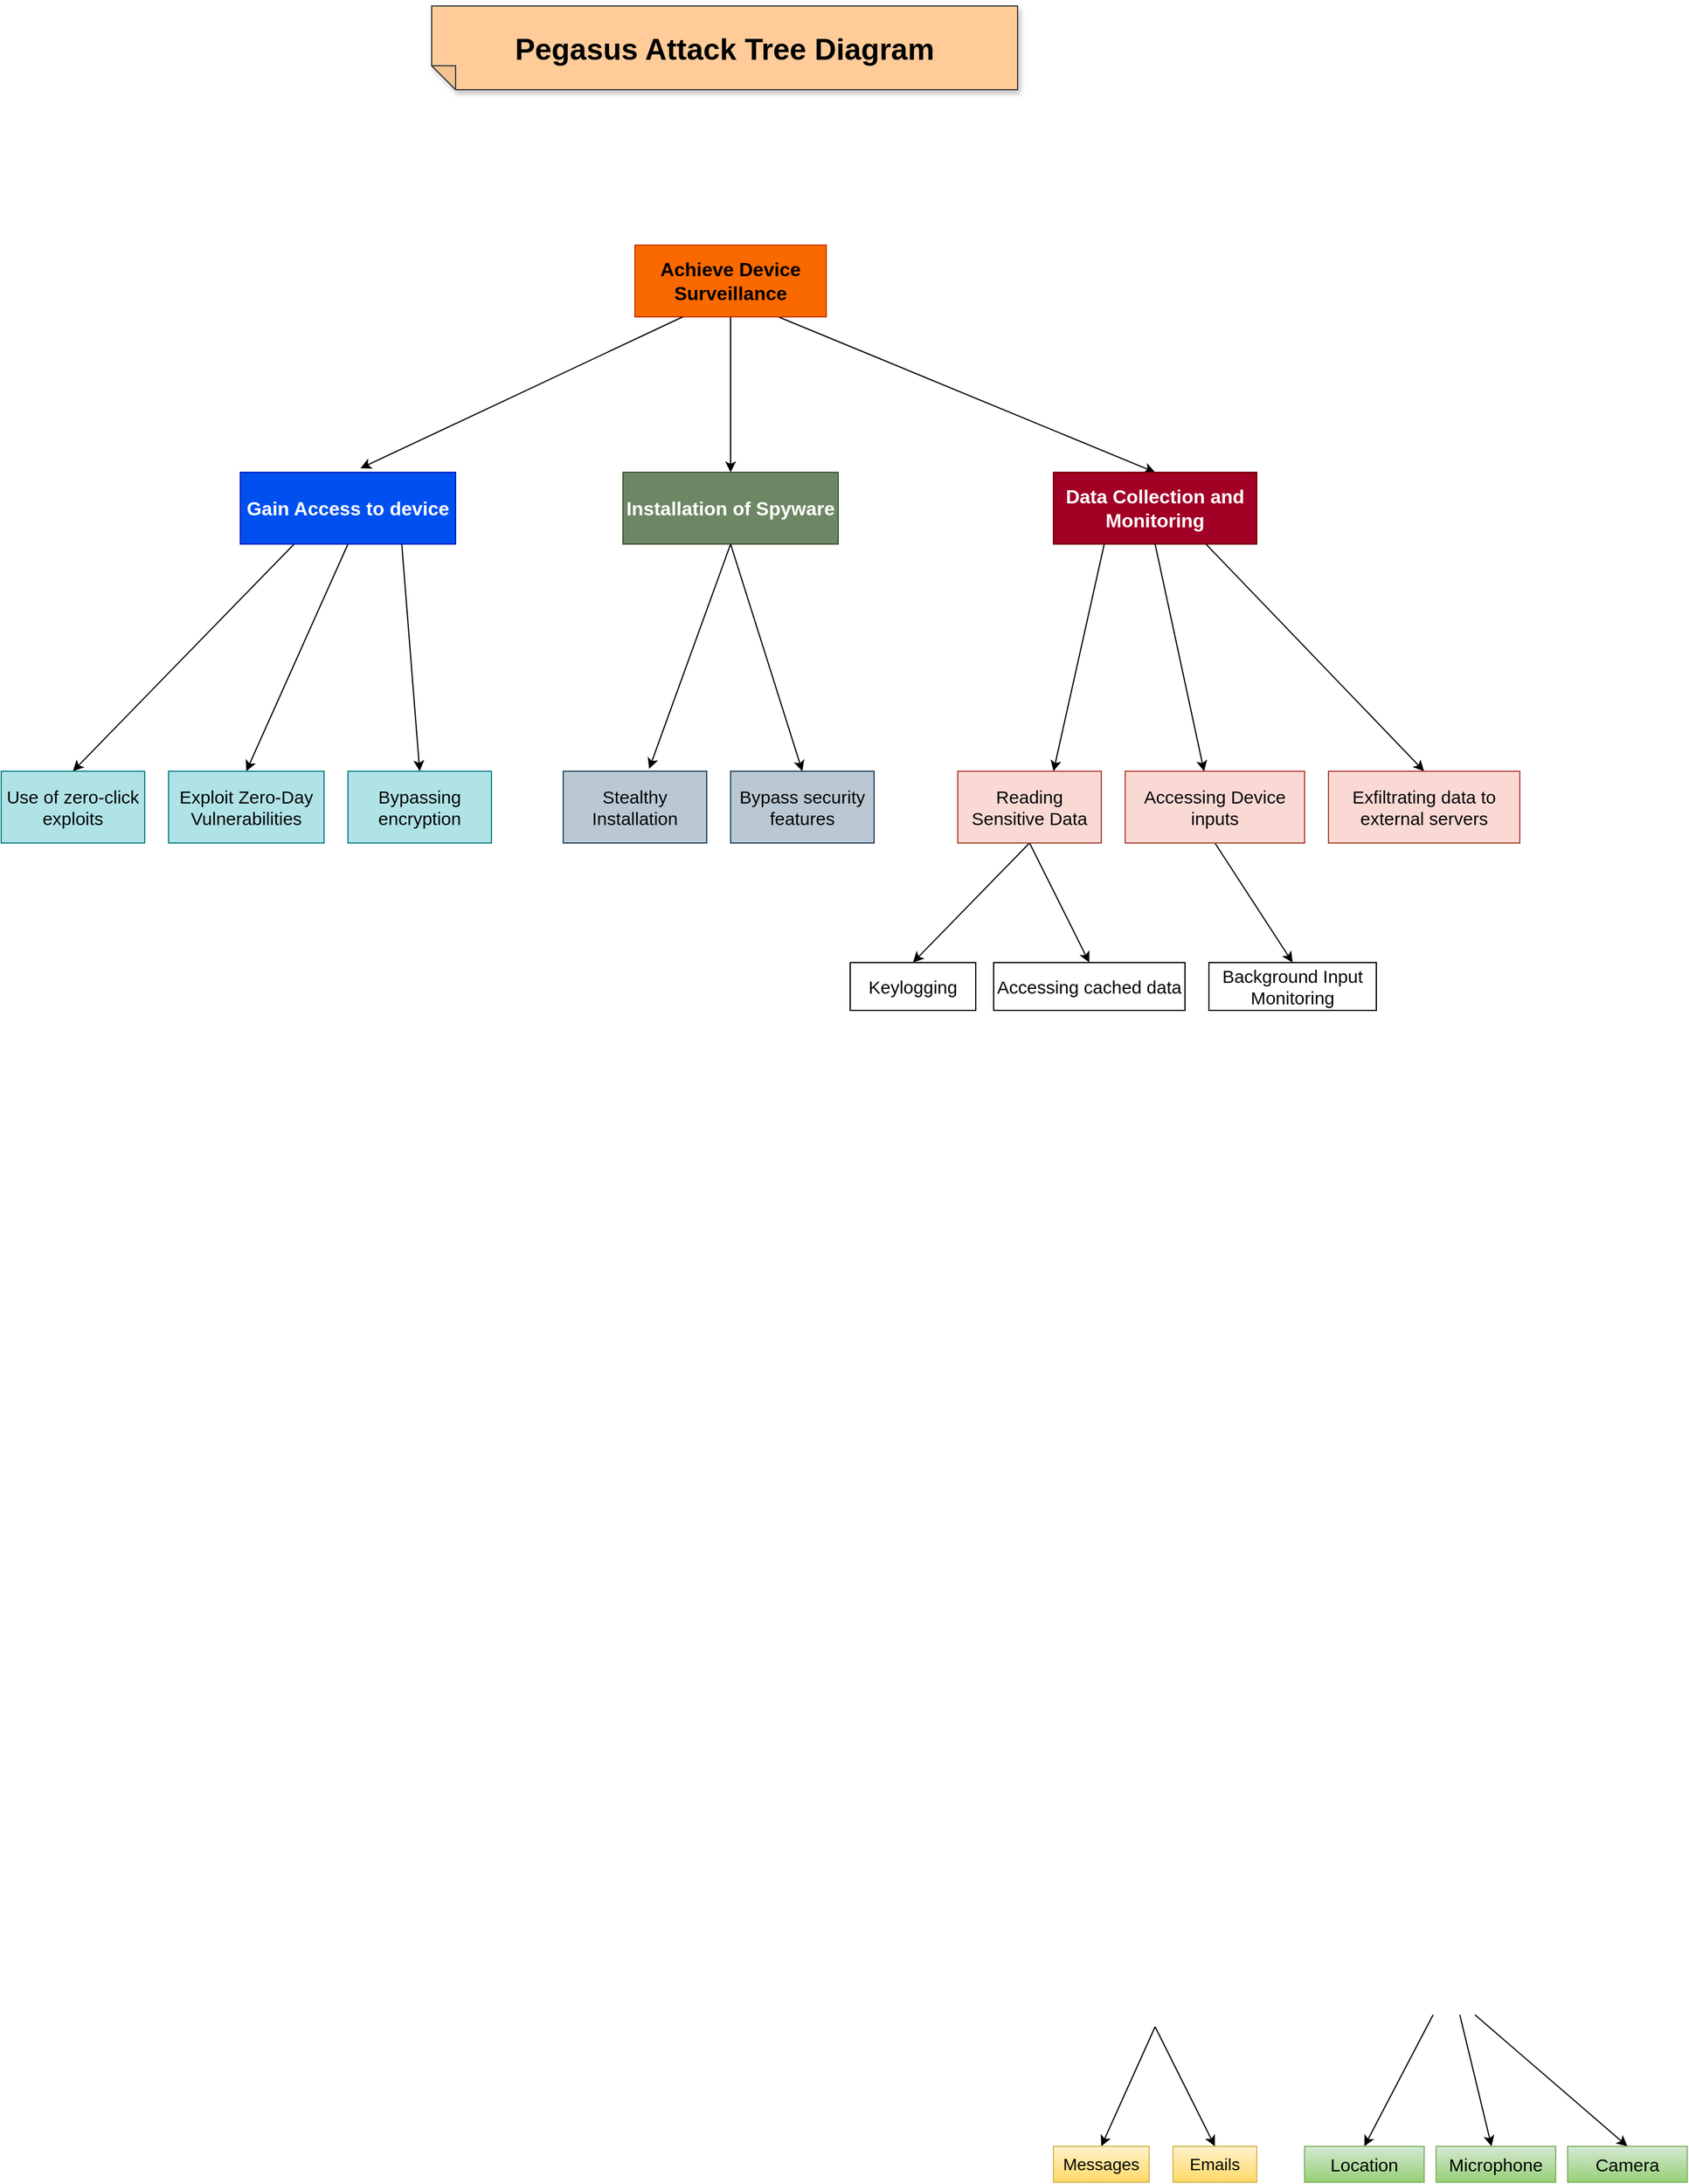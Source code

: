 <mxfile version="24.9.0">
  <diagram name="Page-1" id="q9HQVtTLLPvlTaaTOyJj">
    <mxGraphModel dx="2659" dy="2139" grid="1" gridSize="10" guides="1" tooltips="1" connect="1" arrows="1" fold="1" page="1" pageScale="1" pageWidth="860" pageHeight="1100" math="0" shadow="0">
      <root>
        <mxCell id="0" />
        <mxCell id="1" parent="0" />
        <mxCell id="LYAmF5iR7BD4wiCwuDUf-48" style="edgeStyle=none;rounded=0;orthogonalLoop=1;jettySize=auto;html=1;exitX=0.5;exitY=1;exitDx=0;exitDy=0;entryX=0.5;entryY=0;entryDx=0;entryDy=0;" edge="1" parent="1" source="LYAmF5iR7BD4wiCwuDUf-1" target="LYAmF5iR7BD4wiCwuDUf-3">
          <mxGeometry relative="1" as="geometry" />
        </mxCell>
        <mxCell id="LYAmF5iR7BD4wiCwuDUf-49" style="edgeStyle=none;rounded=0;orthogonalLoop=1;jettySize=auto;html=1;exitX=0.75;exitY=1;exitDx=0;exitDy=0;entryX=0.5;entryY=0;entryDx=0;entryDy=0;" edge="1" parent="1" source="LYAmF5iR7BD4wiCwuDUf-1" target="LYAmF5iR7BD4wiCwuDUf-4">
          <mxGeometry relative="1" as="geometry" />
        </mxCell>
        <mxCell id="LYAmF5iR7BD4wiCwuDUf-1" value="&lt;b&gt;&lt;font style=&quot;font-size: 16px;&quot;&gt;Achieve Device Surveillance&lt;/font&gt;&lt;/b&gt;" style="rounded=0;whiteSpace=wrap;html=1;fillColor=#fa6800;fontColor=#000000;strokeColor=#C73500;" vertex="1" parent="1">
          <mxGeometry x="310" y="90" width="160" height="60" as="geometry" />
        </mxCell>
        <mxCell id="LYAmF5iR7BD4wiCwuDUf-41" style="edgeStyle=none;rounded=0;orthogonalLoop=1;jettySize=auto;html=1;exitX=0.25;exitY=1;exitDx=0;exitDy=0;entryX=0.5;entryY=0;entryDx=0;entryDy=0;" edge="1" parent="1" source="LYAmF5iR7BD4wiCwuDUf-2" target="LYAmF5iR7BD4wiCwuDUf-6">
          <mxGeometry relative="1" as="geometry" />
        </mxCell>
        <mxCell id="LYAmF5iR7BD4wiCwuDUf-42" style="edgeStyle=none;rounded=0;orthogonalLoop=1;jettySize=auto;html=1;exitX=0.5;exitY=1;exitDx=0;exitDy=0;entryX=0.5;entryY=0;entryDx=0;entryDy=0;" edge="1" parent="1" source="LYAmF5iR7BD4wiCwuDUf-2" target="LYAmF5iR7BD4wiCwuDUf-5">
          <mxGeometry relative="1" as="geometry" />
        </mxCell>
        <mxCell id="LYAmF5iR7BD4wiCwuDUf-43" style="edgeStyle=none;rounded=0;orthogonalLoop=1;jettySize=auto;html=1;exitX=0.75;exitY=1;exitDx=0;exitDy=0;entryX=0.5;entryY=0;entryDx=0;entryDy=0;" edge="1" parent="1" source="LYAmF5iR7BD4wiCwuDUf-2" target="LYAmF5iR7BD4wiCwuDUf-7">
          <mxGeometry relative="1" as="geometry" />
        </mxCell>
        <mxCell id="LYAmF5iR7BD4wiCwuDUf-2" value="&lt;font style=&quot;font-size: 16px;&quot;&gt;&lt;b&gt;Gain Access to device&lt;/b&gt;&lt;/font&gt;" style="rounded=0;whiteSpace=wrap;html=1;fillColor=#0050ef;fontColor=#ffffff;strokeColor=#001DBC;" vertex="1" parent="1">
          <mxGeometry x="-20" y="280" width="180" height="60" as="geometry" />
        </mxCell>
        <mxCell id="LYAmF5iR7BD4wiCwuDUf-40" style="edgeStyle=none;rounded=0;orthogonalLoop=1;jettySize=auto;html=1;exitX=0.5;exitY=1;exitDx=0;exitDy=0;entryX=0.5;entryY=0;entryDx=0;entryDy=0;" edge="1" parent="1" source="LYAmF5iR7BD4wiCwuDUf-3" target="LYAmF5iR7BD4wiCwuDUf-9">
          <mxGeometry relative="1" as="geometry" />
        </mxCell>
        <mxCell id="LYAmF5iR7BD4wiCwuDUf-3" value="&lt;font style=&quot;font-size: 16px;&quot;&gt;&lt;b&gt;Installation of Spyware&lt;/b&gt;&lt;/font&gt;" style="rounded=0;whiteSpace=wrap;html=1;fillColor=#6d8764;fontColor=#ffffff;strokeColor=#3A5431;" vertex="1" parent="1">
          <mxGeometry x="300" y="280" width="180" height="60" as="geometry" />
        </mxCell>
        <mxCell id="LYAmF5iR7BD4wiCwuDUf-46" style="edgeStyle=none;rounded=0;orthogonalLoop=1;jettySize=auto;html=1;exitX=0.75;exitY=1;exitDx=0;exitDy=0;entryX=0.5;entryY=0;entryDx=0;entryDy=0;" edge="1" parent="1" source="LYAmF5iR7BD4wiCwuDUf-4" target="LYAmF5iR7BD4wiCwuDUf-12">
          <mxGeometry relative="1" as="geometry" />
        </mxCell>
        <mxCell id="LYAmF5iR7BD4wiCwuDUf-4" value="&lt;font style=&quot;font-size: 16px;&quot;&gt;&lt;b&gt;Data Collection and Monitoring&lt;/b&gt;&lt;/font&gt;" style="rounded=0;whiteSpace=wrap;html=1;fillColor=#a20025;fontColor=#ffffff;strokeColor=#6F0000;" vertex="1" parent="1">
          <mxGeometry x="660" y="280" width="170" height="60" as="geometry" />
        </mxCell>
        <mxCell id="LYAmF5iR7BD4wiCwuDUf-5" value="&lt;font style=&quot;font-size: 15px;&quot;&gt;Exploit Zero-Day Vulnerabilities&lt;/font&gt;" style="rounded=0;whiteSpace=wrap;html=1;fillColor=#b0e3e6;strokeColor=#0e8088;" vertex="1" parent="1">
          <mxGeometry x="-80" y="530" width="130" height="60" as="geometry" />
        </mxCell>
        <mxCell id="LYAmF5iR7BD4wiCwuDUf-6" value="&lt;font style=&quot;font-size: 15px;&quot;&gt;Use of zero-click exploits&lt;/font&gt;" style="rounded=0;whiteSpace=wrap;html=1;fillColor=#b0e3e6;strokeColor=#0e8088;" vertex="1" parent="1">
          <mxGeometry x="-220" y="530" width="120" height="60" as="geometry" />
        </mxCell>
        <mxCell id="LYAmF5iR7BD4wiCwuDUf-7" value="&lt;font style=&quot;font-size: 15px;&quot;&gt;Bypassing encryption&lt;/font&gt;" style="rounded=0;whiteSpace=wrap;html=1;fillColor=#b0e3e6;strokeColor=#0e8088;" vertex="1" parent="1">
          <mxGeometry x="70" y="530" width="120" height="60" as="geometry" />
        </mxCell>
        <mxCell id="LYAmF5iR7BD4wiCwuDUf-8" value="&lt;font style=&quot;font-size: 15px;&quot;&gt;Stealthy Installation&lt;/font&gt;" style="rounded=0;whiteSpace=wrap;html=1;fillColor=#bac8d3;strokeColor=#23445d;" vertex="1" parent="1">
          <mxGeometry x="250" y="530" width="120" height="60" as="geometry" />
        </mxCell>
        <mxCell id="LYAmF5iR7BD4wiCwuDUf-9" value="&lt;font style=&quot;font-size: 15px;&quot;&gt;Bypass security features&lt;/font&gt;" style="rounded=0;whiteSpace=wrap;html=1;fillColor=#bac8d3;strokeColor=#23445d;" vertex="1" parent="1">
          <mxGeometry x="390" y="530" width="120" height="60" as="geometry" />
        </mxCell>
        <mxCell id="LYAmF5iR7BD4wiCwuDUf-38" style="edgeStyle=none;rounded=0;orthogonalLoop=1;jettySize=auto;html=1;exitX=0.5;exitY=1;exitDx=0;exitDy=0;entryX=0.5;entryY=0;entryDx=0;entryDy=0;" edge="1" parent="1" source="LYAmF5iR7BD4wiCwuDUf-10" target="LYAmF5iR7BD4wiCwuDUf-55">
          <mxGeometry relative="1" as="geometry">
            <mxPoint x="545" y="680" as="targetPoint" />
          </mxGeometry>
        </mxCell>
        <mxCell id="LYAmF5iR7BD4wiCwuDUf-57" style="edgeStyle=none;rounded=0;orthogonalLoop=1;jettySize=auto;html=1;exitX=0.5;exitY=1;exitDx=0;exitDy=0;entryX=0.5;entryY=0;entryDx=0;entryDy=0;" edge="1" parent="1" source="LYAmF5iR7BD4wiCwuDUf-10" target="LYAmF5iR7BD4wiCwuDUf-56">
          <mxGeometry relative="1" as="geometry" />
        </mxCell>
        <mxCell id="LYAmF5iR7BD4wiCwuDUf-10" value="&lt;font style=&quot;font-size: 15px;&quot;&gt;Reading Sensitive Data&lt;/font&gt;" style="rounded=0;whiteSpace=wrap;html=1;fillColor=#fad9d5;strokeColor=#ae4132;" vertex="1" parent="1">
          <mxGeometry x="580" y="530" width="120" height="60" as="geometry" />
        </mxCell>
        <mxCell id="LYAmF5iR7BD4wiCwuDUf-63" style="edgeStyle=none;rounded=0;orthogonalLoop=1;jettySize=auto;html=1;exitX=0.5;exitY=1;exitDx=0;exitDy=0;entryX=0.5;entryY=0;entryDx=0;entryDy=0;" edge="1" parent="1" source="LYAmF5iR7BD4wiCwuDUf-11" target="LYAmF5iR7BD4wiCwuDUf-62">
          <mxGeometry relative="1" as="geometry" />
        </mxCell>
        <mxCell id="LYAmF5iR7BD4wiCwuDUf-11" value="&lt;font style=&quot;font-size: 15px;&quot;&gt;Accessing Device inputs&lt;/font&gt;" style="rounded=0;whiteSpace=wrap;html=1;fillColor=#fad9d5;strokeColor=#ae4132;" vertex="1" parent="1">
          <mxGeometry x="720" y="530" width="150" height="60" as="geometry" />
        </mxCell>
        <mxCell id="LYAmF5iR7BD4wiCwuDUf-12" value="&lt;font style=&quot;font-size: 15px;&quot;&gt;Exfiltrating data to external servers&lt;/font&gt;" style="rounded=0;whiteSpace=wrap;html=1;fillColor=#fad9d5;strokeColor=#ae4132;" vertex="1" parent="1">
          <mxGeometry x="890" y="530" width="160" height="60" as="geometry" />
        </mxCell>
        <mxCell id="LYAmF5iR7BD4wiCwuDUf-28" value="" style="edgeStyle=none;rounded=0;orthogonalLoop=1;jettySize=auto;html=1;" edge="1" parent="1" target="LYAmF5iR7BD4wiCwuDUf-25">
          <mxGeometry relative="1" as="geometry">
            <mxPoint x="999.828" y="1570" as="sourcePoint" />
          </mxGeometry>
        </mxCell>
        <mxCell id="LYAmF5iR7BD4wiCwuDUf-30" style="edgeStyle=none;rounded=0;orthogonalLoop=1;jettySize=auto;html=1;exitX=0.25;exitY=1;exitDx=0;exitDy=0;entryX=0.5;entryY=0;entryDx=0;entryDy=0;" edge="1" parent="1" target="LYAmF5iR7BD4wiCwuDUf-24">
          <mxGeometry relative="1" as="geometry">
            <mxPoint x="977.5" y="1570" as="sourcePoint" />
          </mxGeometry>
        </mxCell>
        <mxCell id="LYAmF5iR7BD4wiCwuDUf-31" style="edgeStyle=none;rounded=0;orthogonalLoop=1;jettySize=auto;html=1;exitX=0.75;exitY=1;exitDx=0;exitDy=0;entryX=0.5;entryY=0;entryDx=0;entryDy=0;" edge="1" parent="1" target="LYAmF5iR7BD4wiCwuDUf-26">
          <mxGeometry relative="1" as="geometry">
            <mxPoint x="1012.5" y="1570" as="sourcePoint" />
          </mxGeometry>
        </mxCell>
        <mxCell id="LYAmF5iR7BD4wiCwuDUf-24" value="&lt;font style=&quot;font-size: 15px;&quot;&gt;Location&lt;/font&gt;" style="rounded=0;whiteSpace=wrap;html=1;fillColor=#d5e8d4;gradientColor=#97d077;strokeColor=#82b366;" vertex="1" parent="1">
          <mxGeometry x="870" y="1680" width="100" height="30" as="geometry" />
        </mxCell>
        <mxCell id="LYAmF5iR7BD4wiCwuDUf-25" value="&lt;font style=&quot;font-size: 15px;&quot;&gt;Microphone&lt;/font&gt;" style="rounded=0;whiteSpace=wrap;html=1;fillColor=#d5e8d4;gradientColor=#97d077;strokeColor=#82b366;" vertex="1" parent="1">
          <mxGeometry x="980" y="1680" width="100" height="30" as="geometry" />
        </mxCell>
        <mxCell id="LYAmF5iR7BD4wiCwuDUf-26" value="&lt;font style=&quot;font-size: 15px;&quot;&gt;Camera&lt;/font&gt;" style="rounded=0;whiteSpace=wrap;html=1;fillColor=#d5e8d4;gradientColor=#97d077;strokeColor=#82b366;" vertex="1" parent="1">
          <mxGeometry x="1090" y="1680" width="100" height="30" as="geometry" />
        </mxCell>
        <mxCell id="LYAmF5iR7BD4wiCwuDUf-32" value="&lt;font style=&quot;font-size: 14px;&quot;&gt;Emails&lt;/font&gt;" style="rounded=0;whiteSpace=wrap;html=1;fillColor=#fff2cc;gradientColor=#ffd966;strokeColor=#d6b656;" vertex="1" parent="1">
          <mxGeometry x="760" y="1680" width="70" height="30" as="geometry" />
        </mxCell>
        <mxCell id="LYAmF5iR7BD4wiCwuDUf-36" style="edgeStyle=none;rounded=0;orthogonalLoop=1;jettySize=auto;html=1;exitX=0.5;exitY=1;exitDx=0;exitDy=0;entryX=0.5;entryY=0;entryDx=0;entryDy=0;" edge="1" parent="1" target="LYAmF5iR7BD4wiCwuDUf-34">
          <mxGeometry relative="1" as="geometry">
            <mxPoint x="745" y="1580" as="sourcePoint" />
          </mxGeometry>
        </mxCell>
        <mxCell id="LYAmF5iR7BD4wiCwuDUf-37" style="edgeStyle=none;rounded=0;orthogonalLoop=1;jettySize=auto;html=1;exitX=0.5;exitY=1;exitDx=0;exitDy=0;entryX=0.5;entryY=0;entryDx=0;entryDy=0;" edge="1" parent="1" target="LYAmF5iR7BD4wiCwuDUf-32">
          <mxGeometry relative="1" as="geometry">
            <mxPoint x="745" y="1580" as="sourcePoint" />
          </mxGeometry>
        </mxCell>
        <mxCell id="LYAmF5iR7BD4wiCwuDUf-34" value="&lt;font style=&quot;font-size: 14px;&quot;&gt;Messages&lt;/font&gt;" style="rounded=0;whiteSpace=wrap;html=1;fillColor=#fff2cc;gradientColor=#ffd966;strokeColor=#d6b656;" vertex="1" parent="1">
          <mxGeometry x="660" y="1680" width="80" height="30" as="geometry" />
        </mxCell>
        <mxCell id="LYAmF5iR7BD4wiCwuDUf-39" style="edgeStyle=none;rounded=0;orthogonalLoop=1;jettySize=auto;html=1;exitX=0.5;exitY=1;exitDx=0;exitDy=0;entryX=0.599;entryY=-0.033;entryDx=0;entryDy=0;entryPerimeter=0;" edge="1" parent="1" source="LYAmF5iR7BD4wiCwuDUf-3" target="LYAmF5iR7BD4wiCwuDUf-8">
          <mxGeometry relative="1" as="geometry" />
        </mxCell>
        <mxCell id="LYAmF5iR7BD4wiCwuDUf-44" style="edgeStyle=none;rounded=0;orthogonalLoop=1;jettySize=auto;html=1;exitX=0.25;exitY=1;exitDx=0;exitDy=0;entryX=0.667;entryY=0;entryDx=0;entryDy=0;entryPerimeter=0;" edge="1" parent="1" source="LYAmF5iR7BD4wiCwuDUf-4" target="LYAmF5iR7BD4wiCwuDUf-10">
          <mxGeometry relative="1" as="geometry" />
        </mxCell>
        <mxCell id="LYAmF5iR7BD4wiCwuDUf-45" style="edgeStyle=none;rounded=0;orthogonalLoop=1;jettySize=auto;html=1;exitX=0.5;exitY=1;exitDx=0;exitDy=0;entryX=0.44;entryY=0.002;entryDx=0;entryDy=0;entryPerimeter=0;" edge="1" parent="1" source="LYAmF5iR7BD4wiCwuDUf-4" target="LYAmF5iR7BD4wiCwuDUf-11">
          <mxGeometry relative="1" as="geometry" />
        </mxCell>
        <mxCell id="LYAmF5iR7BD4wiCwuDUf-47" style="edgeStyle=none;rounded=0;orthogonalLoop=1;jettySize=auto;html=1;exitX=0.25;exitY=1;exitDx=0;exitDy=0;entryX=0.558;entryY=-0.056;entryDx=0;entryDy=0;entryPerimeter=0;" edge="1" parent="1" source="LYAmF5iR7BD4wiCwuDUf-1" target="LYAmF5iR7BD4wiCwuDUf-2">
          <mxGeometry relative="1" as="geometry" />
        </mxCell>
        <mxCell id="LYAmF5iR7BD4wiCwuDUf-51" value="&lt;font style=&quot;font-size: 25px;&quot;&gt;&lt;b&gt;Pegasus Attack Tree Diagram&lt;/b&gt;&lt;/font&gt;" style="shape=note;whiteSpace=wrap;html=1;backgroundOutline=1;darkOpacity=0.05;fillColor=#ffcc99;strokeColor=#36393d;fillStyle=solid;direction=west;gradientDirection=north;shadow=1;size=20;pointerEvents=1;" vertex="1" parent="1">
          <mxGeometry x="140" y="-110" width="490" height="70" as="geometry" />
        </mxCell>
        <mxCell id="LYAmF5iR7BD4wiCwuDUf-55" value="&lt;font style=&quot;font-size: 15px;&quot;&gt;Keylogging&lt;/font&gt;" style="rounded=0;whiteSpace=wrap;html=1;" vertex="1" parent="1">
          <mxGeometry x="490" y="690" width="105" height="40" as="geometry" />
        </mxCell>
        <mxCell id="LYAmF5iR7BD4wiCwuDUf-56" value="&lt;font style=&quot;font-size: 15px;&quot;&gt;Accessing cached data&lt;/font&gt;" style="rounded=0;whiteSpace=wrap;html=1;" vertex="1" parent="1">
          <mxGeometry x="610" y="690" width="160" height="40" as="geometry" />
        </mxCell>
        <mxCell id="LYAmF5iR7BD4wiCwuDUf-62" value="&lt;font style=&quot;font-size: 15px;&quot;&gt;Background Input Monitoring&lt;/font&gt;" style="rounded=0;whiteSpace=wrap;html=1;" vertex="1" parent="1">
          <mxGeometry x="790" y="690" width="140" height="40" as="geometry" />
        </mxCell>
      </root>
    </mxGraphModel>
  </diagram>
</mxfile>
